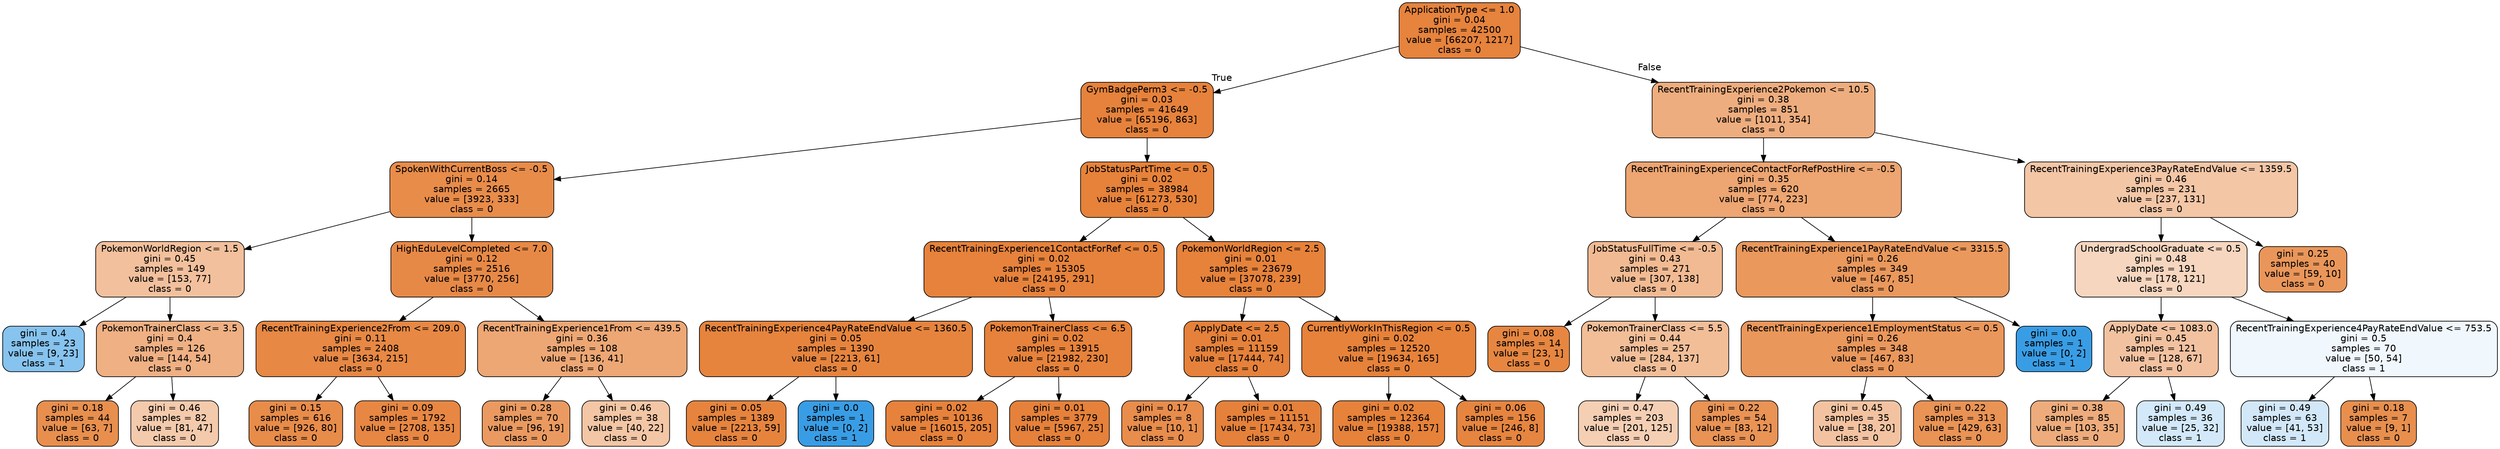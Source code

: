 digraph Tree {
node [shape=box, style="filled, rounded", color="black", fontname=helvetica] ;
edge [fontname=helvetica] ;
0 [label="ApplicationType <= 1.0\ngini = 0.04\nsamples = 42500\nvalue = [66207, 1217]\nclass = 0", fillcolor="#e58139fa"] ;
1 [label="GymBadgePerm3 <= -0.5\ngini = 0.03\nsamples = 41649\nvalue = [65196, 863]\nclass = 0", fillcolor="#e58139fc"] ;
0 -> 1 [labeldistance=2.5, labelangle=45, headlabel="True"] ;
2 [label="SpokenWithCurrentBoss <= -0.5\ngini = 0.14\nsamples = 2665\nvalue = [3923, 333]\nclass = 0", fillcolor="#e58139e9"] ;
1 -> 2 ;
3 [label="PokemonWorldRegion <= 1.5\ngini = 0.45\nsamples = 149\nvalue = [153, 77]\nclass = 0", fillcolor="#e581397f"] ;
2 -> 3 ;
4 [label="gini = 0.4\nsamples = 23\nvalue = [9, 23]\nclass = 1", fillcolor="#399de59b"] ;
3 -> 4 ;
5 [label="PokemonTrainerClass <= 3.5\ngini = 0.4\nsamples = 126\nvalue = [144, 54]\nclass = 0", fillcolor="#e581399f"] ;
3 -> 5 ;
6 [label="gini = 0.18\nsamples = 44\nvalue = [63, 7]\nclass = 0", fillcolor="#e58139e3"] ;
5 -> 6 ;
7 [label="gini = 0.46\nsamples = 82\nvalue = [81, 47]\nclass = 0", fillcolor="#e581396b"] ;
5 -> 7 ;
8 [label="HighEduLevelCompleted <= 7.0\ngini = 0.12\nsamples = 2516\nvalue = [3770, 256]\nclass = 0", fillcolor="#e58139ee"] ;
2 -> 8 ;
9 [label="RecentTrainingExperience2From <= 209.0\ngini = 0.11\nsamples = 2408\nvalue = [3634, 215]\nclass = 0", fillcolor="#e58139f0"] ;
8 -> 9 ;
10 [label="gini = 0.15\nsamples = 616\nvalue = [926, 80]\nclass = 0", fillcolor="#e58139e9"] ;
9 -> 10 ;
11 [label="gini = 0.09\nsamples = 1792\nvalue = [2708, 135]\nclass = 0", fillcolor="#e58139f2"] ;
9 -> 11 ;
12 [label="RecentTrainingExperience1From <= 439.5\ngini = 0.36\nsamples = 108\nvalue = [136, 41]\nclass = 0", fillcolor="#e58139b2"] ;
8 -> 12 ;
13 [label="gini = 0.28\nsamples = 70\nvalue = [96, 19]\nclass = 0", fillcolor="#e58139cd"] ;
12 -> 13 ;
14 [label="gini = 0.46\nsamples = 38\nvalue = [40, 22]\nclass = 0", fillcolor="#e5813973"] ;
12 -> 14 ;
15 [label="JobStatusPartTime <= 0.5\ngini = 0.02\nsamples = 38984\nvalue = [61273, 530]\nclass = 0", fillcolor="#e58139fd"] ;
1 -> 15 ;
16 [label="RecentTrainingExperience1ContactForRef <= 0.5\ngini = 0.02\nsamples = 15305\nvalue = [24195, 291]\nclass = 0", fillcolor="#e58139fc"] ;
15 -> 16 ;
17 [label="RecentTrainingExperience4PayRateEndValue <= 1360.5\ngini = 0.05\nsamples = 1390\nvalue = [2213, 61]\nclass = 0", fillcolor="#e58139f8"] ;
16 -> 17 ;
18 [label="gini = 0.05\nsamples = 1389\nvalue = [2213, 59]\nclass = 0", fillcolor="#e58139f8"] ;
17 -> 18 ;
19 [label="gini = 0.0\nsamples = 1\nvalue = [0, 2]\nclass = 1", fillcolor="#399de5ff"] ;
17 -> 19 ;
20 [label="PokemonTrainerClass <= 6.5\ngini = 0.02\nsamples = 13915\nvalue = [21982, 230]\nclass = 0", fillcolor="#e58139fc"] ;
16 -> 20 ;
21 [label="gini = 0.02\nsamples = 10136\nvalue = [16015, 205]\nclass = 0", fillcolor="#e58139fc"] ;
20 -> 21 ;
22 [label="gini = 0.01\nsamples = 3779\nvalue = [5967, 25]\nclass = 0", fillcolor="#e58139fe"] ;
20 -> 22 ;
23 [label="PokemonWorldRegion <= 2.5\ngini = 0.01\nsamples = 23679\nvalue = [37078, 239]\nclass = 0", fillcolor="#e58139fd"] ;
15 -> 23 ;
24 [label="ApplyDate <= 2.5\ngini = 0.01\nsamples = 11159\nvalue = [17444, 74]\nclass = 0", fillcolor="#e58139fe"] ;
23 -> 24 ;
25 [label="gini = 0.17\nsamples = 8\nvalue = [10, 1]\nclass = 0", fillcolor="#e58139e6"] ;
24 -> 25 ;
26 [label="gini = 0.01\nsamples = 11151\nvalue = [17434, 73]\nclass = 0", fillcolor="#e58139fe"] ;
24 -> 26 ;
27 [label="CurrentlyWorkInThisRegion <= 0.5\ngini = 0.02\nsamples = 12520\nvalue = [19634, 165]\nclass = 0", fillcolor="#e58139fd"] ;
23 -> 27 ;
28 [label="gini = 0.02\nsamples = 12364\nvalue = [19388, 157]\nclass = 0", fillcolor="#e58139fd"] ;
27 -> 28 ;
29 [label="gini = 0.06\nsamples = 156\nvalue = [246, 8]\nclass = 0", fillcolor="#e58139f7"] ;
27 -> 29 ;
30 [label="RecentTrainingExperience2Pokemon <= 10.5\ngini = 0.38\nsamples = 851\nvalue = [1011, 354]\nclass = 0", fillcolor="#e58139a6"] ;
0 -> 30 [labeldistance=2.5, labelangle=-45, headlabel="False"] ;
31 [label="RecentTrainingExperienceContactForRefPostHire <= -0.5\ngini = 0.35\nsamples = 620\nvalue = [774, 223]\nclass = 0", fillcolor="#e58139b6"] ;
30 -> 31 ;
32 [label="JobStatusFullTime <= -0.5\ngini = 0.43\nsamples = 271\nvalue = [307, 138]\nclass = 0", fillcolor="#e581398c"] ;
31 -> 32 ;
33 [label="gini = 0.08\nsamples = 14\nvalue = [23, 1]\nclass = 0", fillcolor="#e58139f4"] ;
32 -> 33 ;
34 [label="PokemonTrainerClass <= 5.5\ngini = 0.44\nsamples = 257\nvalue = [284, 137]\nclass = 0", fillcolor="#e5813984"] ;
32 -> 34 ;
35 [label="gini = 0.47\nsamples = 203\nvalue = [201, 125]\nclass = 0", fillcolor="#e5813960"] ;
34 -> 35 ;
36 [label="gini = 0.22\nsamples = 54\nvalue = [83, 12]\nclass = 0", fillcolor="#e58139da"] ;
34 -> 36 ;
37 [label="RecentTrainingExperience1PayRateEndValue <= 3315.5\ngini = 0.26\nsamples = 349\nvalue = [467, 85]\nclass = 0", fillcolor="#e58139d1"] ;
31 -> 37 ;
38 [label="RecentTrainingExperience1EmploymentStatus <= 0.5\ngini = 0.26\nsamples = 348\nvalue = [467, 83]\nclass = 0", fillcolor="#e58139d2"] ;
37 -> 38 ;
39 [label="gini = 0.45\nsamples = 35\nvalue = [38, 20]\nclass = 0", fillcolor="#e5813979"] ;
38 -> 39 ;
40 [label="gini = 0.22\nsamples = 313\nvalue = [429, 63]\nclass = 0", fillcolor="#e58139da"] ;
38 -> 40 ;
41 [label="gini = 0.0\nsamples = 1\nvalue = [0, 2]\nclass = 1", fillcolor="#399de5ff"] ;
37 -> 41 ;
42 [label="RecentTrainingExperience3PayRateEndValue <= 1359.5\ngini = 0.46\nsamples = 231\nvalue = [237, 131]\nclass = 0", fillcolor="#e5813972"] ;
30 -> 42 ;
43 [label="UndergradSchoolGraduate <= 0.5\ngini = 0.48\nsamples = 191\nvalue = [178, 121]\nclass = 0", fillcolor="#e5813952"] ;
42 -> 43 ;
44 [label="ApplyDate <= 1083.0\ngini = 0.45\nsamples = 121\nvalue = [128, 67]\nclass = 0", fillcolor="#e581397a"] ;
43 -> 44 ;
45 [label="gini = 0.38\nsamples = 85\nvalue = [103, 35]\nclass = 0", fillcolor="#e58139a8"] ;
44 -> 45 ;
46 [label="gini = 0.49\nsamples = 36\nvalue = [25, 32]\nclass = 1", fillcolor="#399de538"] ;
44 -> 46 ;
47 [label="RecentTrainingExperience4PayRateEndValue <= 753.5\ngini = 0.5\nsamples = 70\nvalue = [50, 54]\nclass = 1", fillcolor="#399de513"] ;
43 -> 47 ;
48 [label="gini = 0.49\nsamples = 63\nvalue = [41, 53]\nclass = 1", fillcolor="#399de53a"] ;
47 -> 48 ;
49 [label="gini = 0.18\nsamples = 7\nvalue = [9, 1]\nclass = 0", fillcolor="#e58139e3"] ;
47 -> 49 ;
50 [label="gini = 0.25\nsamples = 40\nvalue = [59, 10]\nclass = 0", fillcolor="#e58139d4"] ;
42 -> 50 ;
}